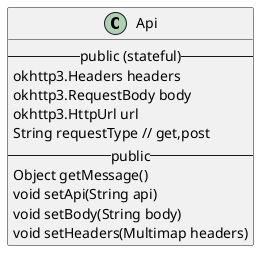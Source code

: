 @startuml
class Api  {
  -- public (stateful) --
  okhttp3.Headers headers
  okhttp3.RequestBody body
  okhttp3.HttpUrl url
  String requestType // get,post
  -- public --
  Object getMessage()
  void setApi(String api)
  void setBody(String body)
  void setHeaders(Multimap headers)
}
@enduml

